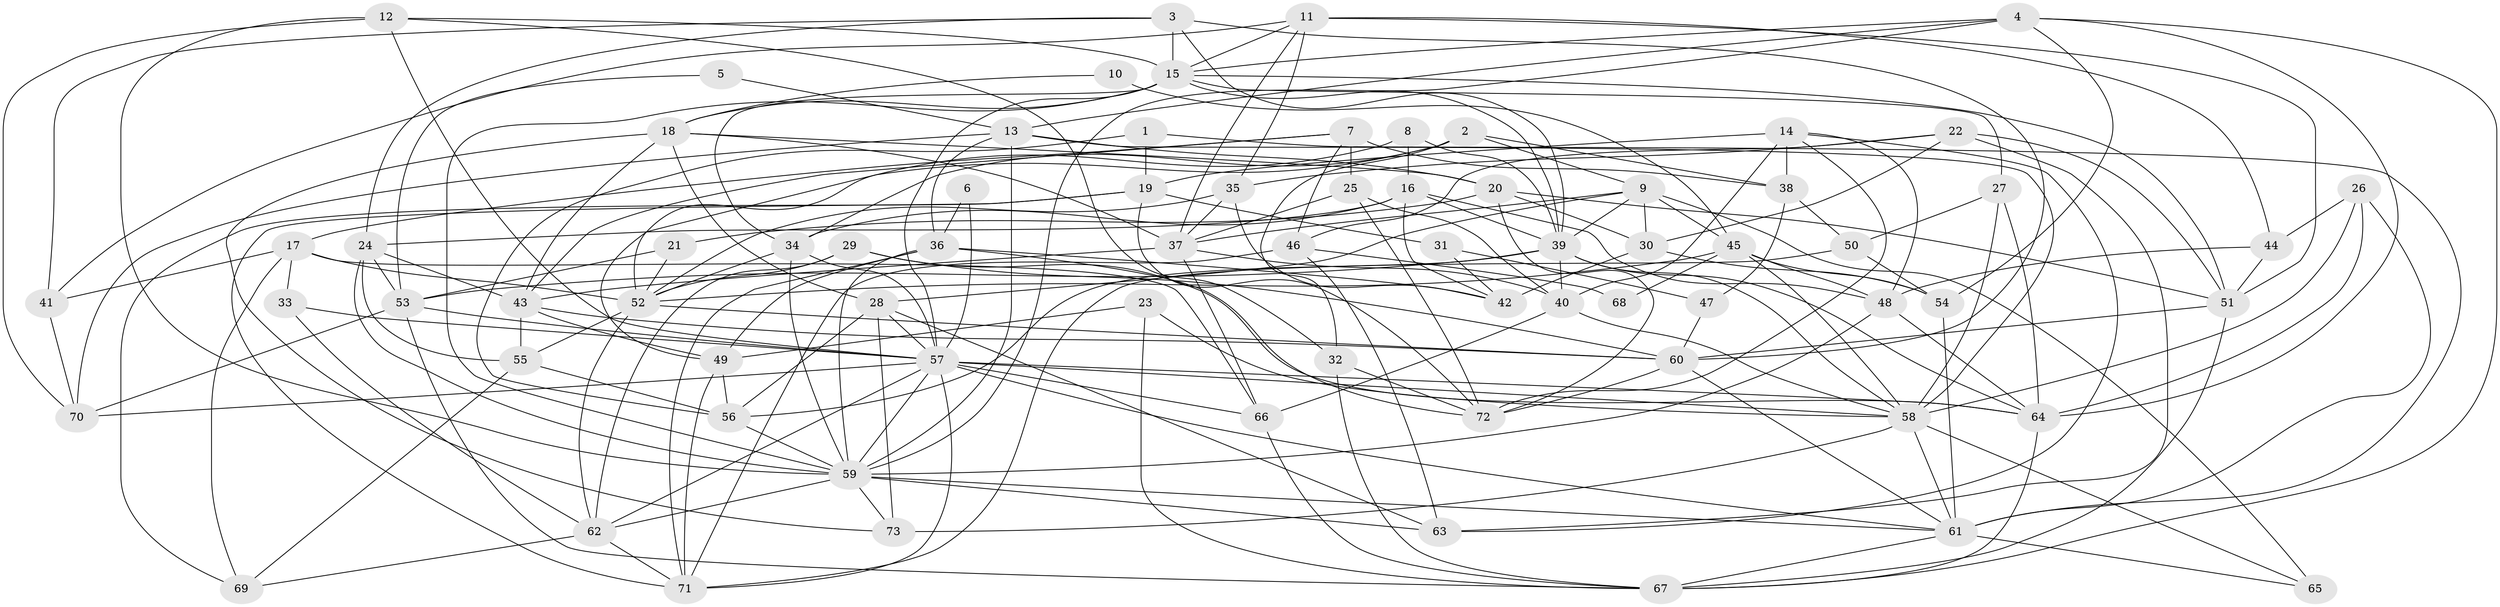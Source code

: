 // original degree distribution, {3: 0.2620689655172414, 4: 0.2827586206896552, 8: 0.020689655172413793, 5: 0.2413793103448276, 2: 0.11724137931034483, 6: 0.05517241379310345, 7: 0.020689655172413793}
// Generated by graph-tools (version 1.1) at 2025/26/03/09/25 03:26:21]
// undirected, 73 vertices, 210 edges
graph export_dot {
graph [start="1"]
  node [color=gray90,style=filled];
  1;
  2;
  3;
  4;
  5;
  6;
  7;
  8;
  9;
  10;
  11;
  12;
  13;
  14;
  15;
  16;
  17;
  18;
  19;
  20;
  21;
  22;
  23;
  24;
  25;
  26;
  27;
  28;
  29;
  30;
  31;
  32;
  33;
  34;
  35;
  36;
  37;
  38;
  39;
  40;
  41;
  42;
  43;
  44;
  45;
  46;
  47;
  48;
  49;
  50;
  51;
  52;
  53;
  54;
  55;
  56;
  57;
  58;
  59;
  60;
  61;
  62;
  63;
  64;
  65;
  66;
  67;
  68;
  69;
  70;
  71;
  72;
  73;
  1 -- 19 [weight=1.0];
  1 -- 56 [weight=1.0];
  1 -- 61 [weight=1.0];
  2 -- 9 [weight=1.0];
  2 -- 32 [weight=1.0];
  2 -- 34 [weight=1.0];
  2 -- 38 [weight=1.0];
  2 -- 49 [weight=1.0];
  3 -- 15 [weight=1.0];
  3 -- 24 [weight=1.0];
  3 -- 39 [weight=1.0];
  3 -- 41 [weight=1.0];
  3 -- 60 [weight=1.0];
  4 -- 13 [weight=1.0];
  4 -- 15 [weight=1.0];
  4 -- 54 [weight=1.0];
  4 -- 59 [weight=1.0];
  4 -- 64 [weight=1.0];
  4 -- 67 [weight=1.0];
  5 -- 13 [weight=1.0];
  5 -- 53 [weight=1.0];
  6 -- 36 [weight=1.0];
  6 -- 57 [weight=1.0];
  7 -- 17 [weight=1.0];
  7 -- 25 [weight=1.0];
  7 -- 38 [weight=1.0];
  7 -- 43 [weight=1.0];
  7 -- 46 [weight=1.0];
  8 -- 16 [weight=1.0];
  8 -- 39 [weight=1.0];
  8 -- 52 [weight=1.0];
  9 -- 28 [weight=1.0];
  9 -- 30 [weight=1.0];
  9 -- 37 [weight=1.0];
  9 -- 39 [weight=1.0];
  9 -- 45 [weight=1.0];
  9 -- 65 [weight=1.0];
  10 -- 18 [weight=1.0];
  10 -- 45 [weight=1.0];
  11 -- 15 [weight=1.0];
  11 -- 35 [weight=1.0];
  11 -- 37 [weight=1.0];
  11 -- 41 [weight=1.0];
  11 -- 44 [weight=1.0];
  11 -- 51 [weight=1.0];
  12 -- 15 [weight=1.0];
  12 -- 32 [weight=1.0];
  12 -- 57 [weight=1.0];
  12 -- 59 [weight=1.0];
  12 -- 70 [weight=1.0];
  13 -- 20 [weight=1.0];
  13 -- 36 [weight=1.0];
  13 -- 58 [weight=1.0];
  13 -- 59 [weight=1.0];
  13 -- 70 [weight=1.0];
  14 -- 19 [weight=1.0];
  14 -- 38 [weight=1.0];
  14 -- 40 [weight=2.0];
  14 -- 48 [weight=1.0];
  14 -- 63 [weight=1.0];
  14 -- 72 [weight=1.0];
  15 -- 18 [weight=1.0];
  15 -- 27 [weight=1.0];
  15 -- 34 [weight=1.0];
  15 -- 39 [weight=1.0];
  15 -- 51 [weight=1.0];
  15 -- 57 [weight=1.0];
  15 -- 59 [weight=1.0];
  16 -- 24 [weight=1.0];
  16 -- 34 [weight=1.0];
  16 -- 39 [weight=1.0];
  16 -- 42 [weight=1.0];
  16 -- 48 [weight=1.0];
  17 -- 33 [weight=1.0];
  17 -- 41 [weight=1.0];
  17 -- 52 [weight=1.0];
  17 -- 66 [weight=1.0];
  17 -- 69 [weight=1.0];
  18 -- 20 [weight=1.0];
  18 -- 28 [weight=1.0];
  18 -- 37 [weight=1.0];
  18 -- 43 [weight=1.0];
  18 -- 73 [weight=1.0];
  19 -- 31 [weight=1.0];
  19 -- 69 [weight=1.0];
  19 -- 71 [weight=1.0];
  19 -- 72 [weight=2.0];
  20 -- 21 [weight=1.0];
  20 -- 30 [weight=1.0];
  20 -- 51 [weight=1.0];
  20 -- 72 [weight=1.0];
  21 -- 52 [weight=1.0];
  21 -- 53 [weight=1.0];
  22 -- 30 [weight=1.0];
  22 -- 35 [weight=1.0];
  22 -- 46 [weight=1.0];
  22 -- 51 [weight=1.0];
  22 -- 63 [weight=1.0];
  23 -- 49 [weight=1.0];
  23 -- 58 [weight=1.0];
  23 -- 67 [weight=1.0];
  24 -- 43 [weight=1.0];
  24 -- 53 [weight=1.0];
  24 -- 55 [weight=1.0];
  24 -- 59 [weight=1.0];
  25 -- 37 [weight=1.0];
  25 -- 40 [weight=1.0];
  25 -- 72 [weight=1.0];
  26 -- 44 [weight=1.0];
  26 -- 58 [weight=1.0];
  26 -- 61 [weight=1.0];
  26 -- 64 [weight=1.0];
  27 -- 50 [weight=1.0];
  27 -- 58 [weight=1.0];
  27 -- 64 [weight=1.0];
  28 -- 56 [weight=1.0];
  28 -- 57 [weight=1.0];
  28 -- 63 [weight=1.0];
  28 -- 73 [weight=2.0];
  29 -- 52 [weight=1.0];
  29 -- 60 [weight=1.0];
  29 -- 62 [weight=1.0];
  29 -- 64 [weight=1.0];
  30 -- 42 [weight=1.0];
  30 -- 54 [weight=1.0];
  31 -- 42 [weight=2.0];
  31 -- 47 [weight=1.0];
  32 -- 67 [weight=1.0];
  32 -- 72 [weight=1.0];
  33 -- 57 [weight=1.0];
  33 -- 62 [weight=1.0];
  34 -- 52 [weight=1.0];
  34 -- 57 [weight=1.0];
  34 -- 59 [weight=1.0];
  35 -- 37 [weight=1.0];
  35 -- 42 [weight=1.0];
  35 -- 52 [weight=1.0];
  36 -- 42 [weight=1.0];
  36 -- 49 [weight=1.0];
  36 -- 59 [weight=1.0];
  36 -- 71 [weight=1.0];
  36 -- 72 [weight=1.0];
  37 -- 40 [weight=1.0];
  37 -- 43 [weight=1.0];
  37 -- 66 [weight=1.0];
  38 -- 47 [weight=1.0];
  38 -- 50 [weight=1.0];
  39 -- 40 [weight=1.0];
  39 -- 53 [weight=1.0];
  39 -- 56 [weight=1.0];
  39 -- 58 [weight=1.0];
  39 -- 64 [weight=1.0];
  40 -- 58 [weight=1.0];
  40 -- 66 [weight=1.0];
  41 -- 70 [weight=1.0];
  43 -- 49 [weight=1.0];
  43 -- 55 [weight=1.0];
  43 -- 60 [weight=1.0];
  44 -- 48 [weight=1.0];
  44 -- 51 [weight=1.0];
  45 -- 48 [weight=1.0];
  45 -- 52 [weight=1.0];
  45 -- 54 [weight=1.0];
  45 -- 58 [weight=1.0];
  45 -- 68 [weight=1.0];
  46 -- 63 [weight=1.0];
  46 -- 68 [weight=1.0];
  46 -- 71 [weight=1.0];
  47 -- 60 [weight=1.0];
  48 -- 59 [weight=1.0];
  48 -- 64 [weight=1.0];
  49 -- 56 [weight=1.0];
  49 -- 71 [weight=1.0];
  50 -- 54 [weight=1.0];
  50 -- 71 [weight=1.0];
  51 -- 60 [weight=1.0];
  51 -- 67 [weight=1.0];
  52 -- 55 [weight=1.0];
  52 -- 60 [weight=1.0];
  52 -- 62 [weight=1.0];
  53 -- 57 [weight=1.0];
  53 -- 67 [weight=1.0];
  53 -- 70 [weight=1.0];
  54 -- 61 [weight=1.0];
  55 -- 56 [weight=1.0];
  55 -- 69 [weight=1.0];
  56 -- 59 [weight=1.0];
  57 -- 58 [weight=1.0];
  57 -- 59 [weight=1.0];
  57 -- 61 [weight=1.0];
  57 -- 62 [weight=1.0];
  57 -- 64 [weight=1.0];
  57 -- 66 [weight=1.0];
  57 -- 70 [weight=1.0];
  57 -- 71 [weight=1.0];
  58 -- 61 [weight=1.0];
  58 -- 65 [weight=1.0];
  58 -- 73 [weight=1.0];
  59 -- 61 [weight=1.0];
  59 -- 62 [weight=1.0];
  59 -- 63 [weight=1.0];
  59 -- 73 [weight=1.0];
  60 -- 61 [weight=1.0];
  60 -- 72 [weight=1.0];
  61 -- 65 [weight=1.0];
  61 -- 67 [weight=1.0];
  62 -- 69 [weight=1.0];
  62 -- 71 [weight=1.0];
  64 -- 67 [weight=1.0];
  66 -- 67 [weight=1.0];
}

